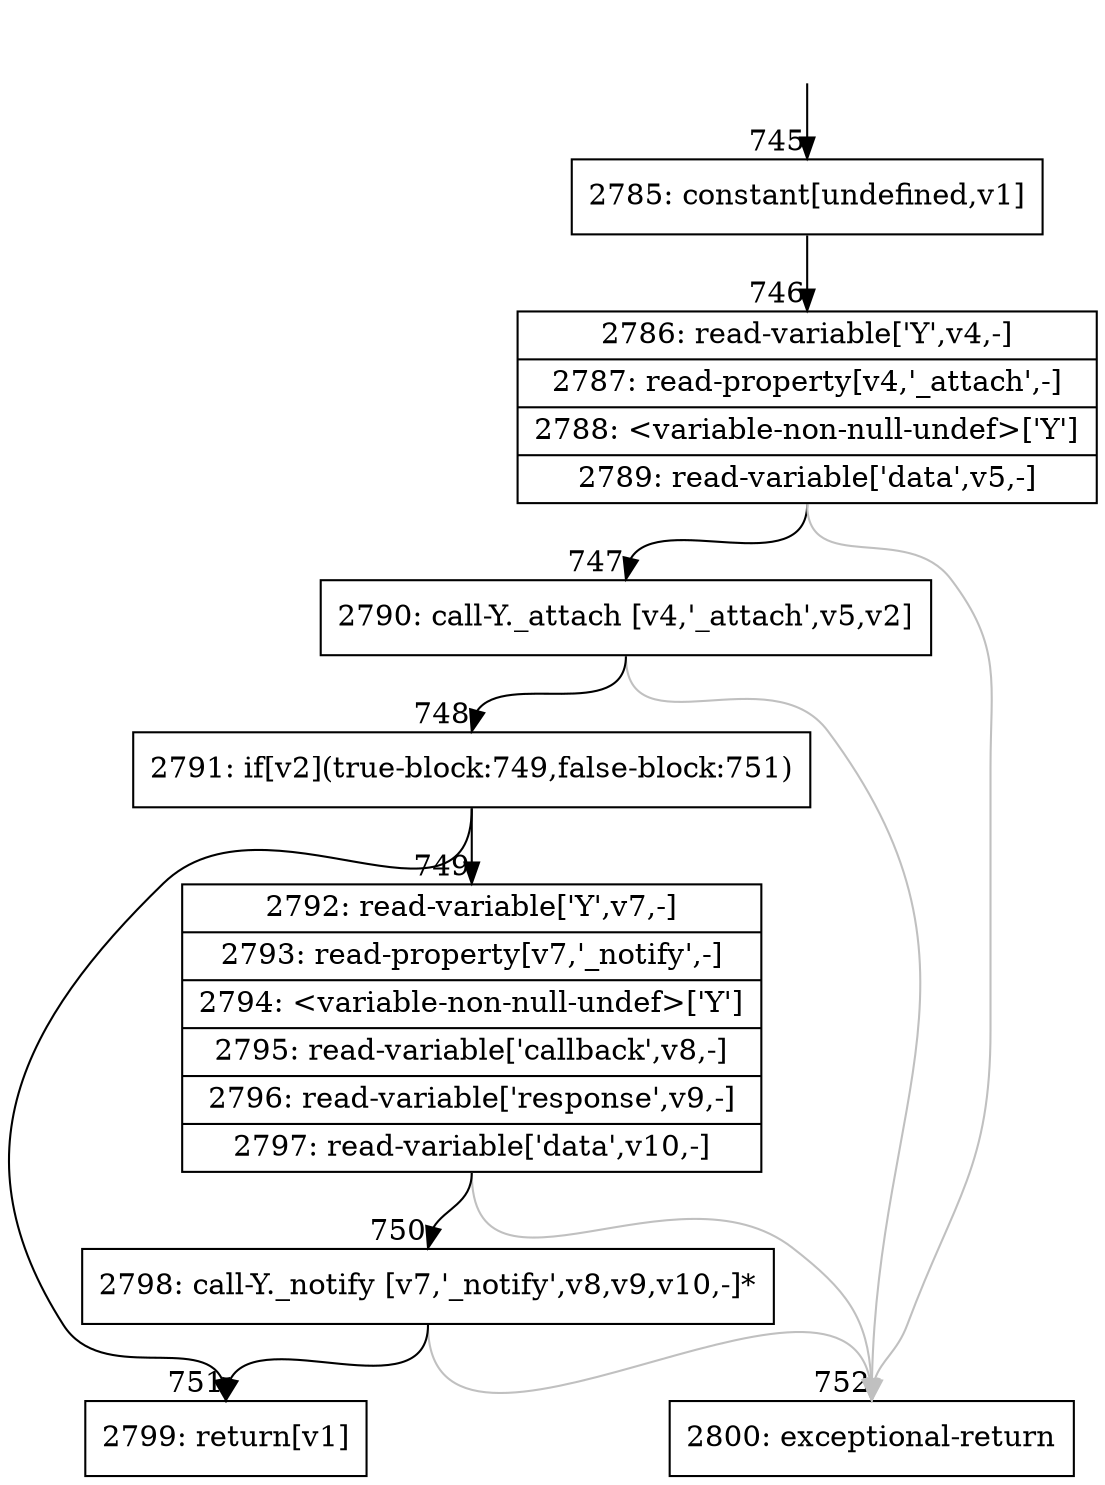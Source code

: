 digraph {
rankdir="TD"
BB_entry33[shape=none,label=""];
BB_entry33 -> BB745 [tailport=s, headport=n, headlabel="    745"]
BB745 [shape=record label="{2785: constant[undefined,v1]}" ] 
BB745 -> BB746 [tailport=s, headport=n, headlabel="      746"]
BB746 [shape=record label="{2786: read-variable['Y',v4,-]|2787: read-property[v4,'_attach',-]|2788: \<variable-non-null-undef\>['Y']|2789: read-variable['data',v5,-]}" ] 
BB746 -> BB747 [tailport=s, headport=n, headlabel="      747"]
BB746 -> BB752 [tailport=s, headport=n, color=gray, headlabel="      752"]
BB747 [shape=record label="{2790: call-Y._attach [v4,'_attach',v5,v2]}" ] 
BB747 -> BB748 [tailport=s, headport=n, headlabel="      748"]
BB747 -> BB752 [tailport=s, headport=n, color=gray]
BB748 [shape=record label="{2791: if[v2](true-block:749,false-block:751)}" ] 
BB748 -> BB749 [tailport=s, headport=n, headlabel="      749"]
BB748 -> BB751 [tailport=s, headport=n, headlabel="      751"]
BB749 [shape=record label="{2792: read-variable['Y',v7,-]|2793: read-property[v7,'_notify',-]|2794: \<variable-non-null-undef\>['Y']|2795: read-variable['callback',v8,-]|2796: read-variable['response',v9,-]|2797: read-variable['data',v10,-]}" ] 
BB749 -> BB750 [tailport=s, headport=n, headlabel="      750"]
BB749 -> BB752 [tailport=s, headport=n, color=gray]
BB750 [shape=record label="{2798: call-Y._notify [v7,'_notify',v8,v9,v10,-]*}" ] 
BB750 -> BB751 [tailport=s, headport=n]
BB750 -> BB752 [tailport=s, headport=n, color=gray]
BB751 [shape=record label="{2799: return[v1]}" ] 
BB752 [shape=record label="{2800: exceptional-return}" ] 
//#$~ 1191
}
